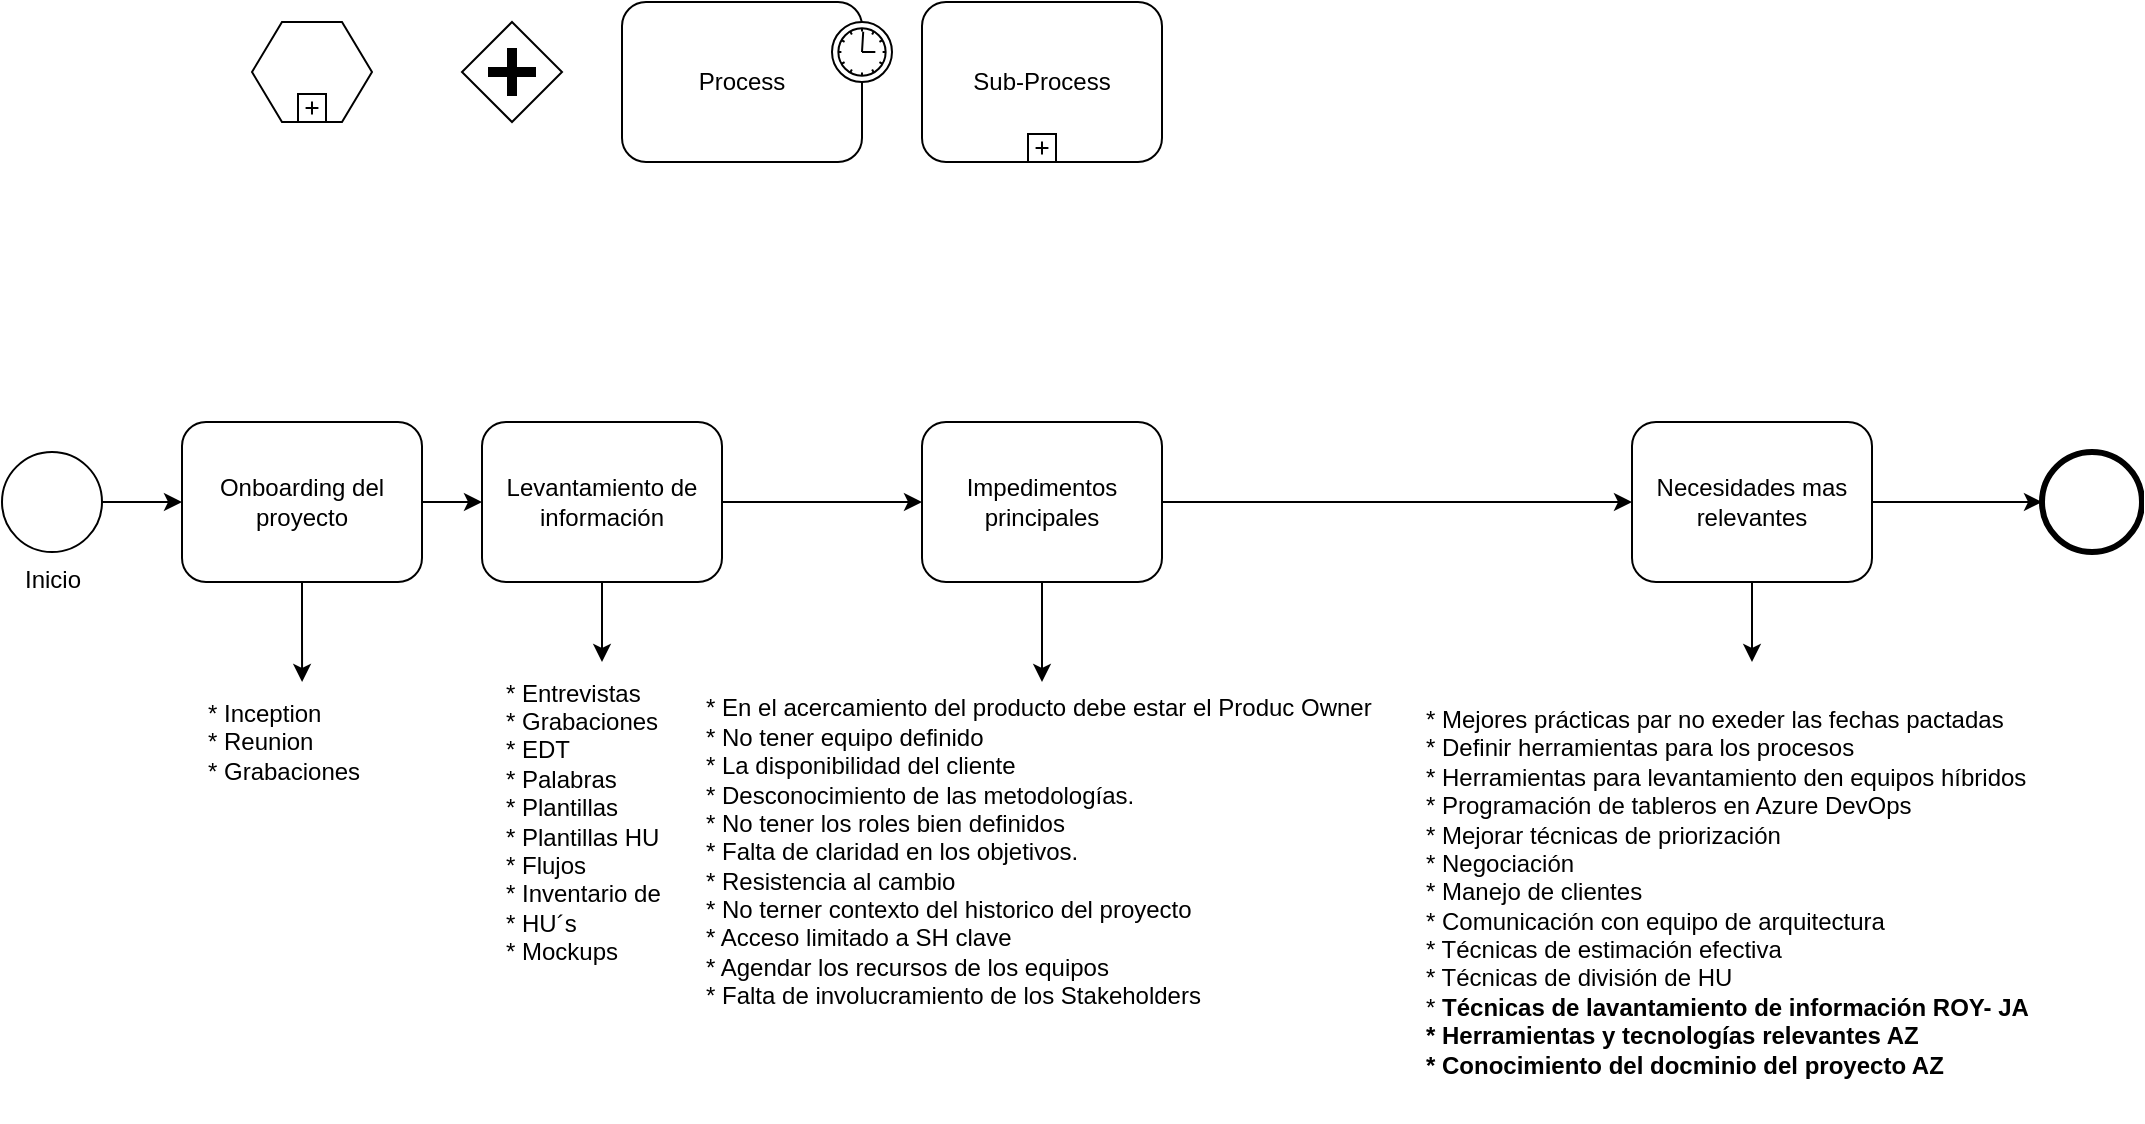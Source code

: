 <mxfile version="24.0.5" type="github">
  <diagram name="Page-1" id="2a216829-ef6e-dabb-86c1-c78162f3ba2b">
    <mxGraphModel dx="875" dy="435" grid="1" gridSize="10" guides="1" tooltips="1" connect="1" arrows="1" fold="1" page="1" pageScale="1" pageWidth="850" pageHeight="1100" background="none" math="0" shadow="0">
      <root>
        <mxCell id="0" />
        <mxCell id="1" parent="0" />
        <mxCell id="7a84cebc1def654-1" value="Inicio" style="shape=mxgraph.bpmn.shape;html=1;verticalLabelPosition=bottom;labelBackgroundColor=#ffffff;verticalAlign=top;perimeter=ellipsePerimeter;outline=standard;symbol=general;" parent="1" vertex="1">
          <mxGeometry x="180" y="265" width="50" height="50" as="geometry" />
        </mxCell>
        <mxCell id="HhnjDnrRHoJhrcMX9eX--3" value="" style="edgeStyle=orthogonalEdgeStyle;rounded=0;orthogonalLoop=1;jettySize=auto;html=1;" edge="1" parent="1" source="7a84cebc1def654-2" target="XPibh4w8N29Os2AbqoBM-4">
          <mxGeometry relative="1" as="geometry" />
        </mxCell>
        <mxCell id="7a84cebc1def654-2" value="Onboarding del proyecto" style="shape=ext;rounded=1;html=1;whiteSpace=wrap;" parent="1" vertex="1">
          <mxGeometry x="270" y="250" width="120" height="80" as="geometry" />
        </mxCell>
        <mxCell id="b9IbPptkN82zuu75mszw-3" value="" style="edgeStyle=orthogonalEdgeStyle;rounded=0;orthogonalLoop=1;jettySize=auto;html=1;" parent="1" source="7a84cebc1def654-3" target="b9IbPptkN82zuu75mszw-2" edge="1">
          <mxGeometry relative="1" as="geometry" />
        </mxCell>
        <mxCell id="7a84cebc1def654-3" value="Levantamiento de información" style="shape=ext;rounded=1;html=1;whiteSpace=wrap;" parent="1" vertex="1">
          <mxGeometry x="420" y="250" width="120" height="80" as="geometry" />
        </mxCell>
        <mxCell id="7a84cebc1def654-6" value="" style="shape=hexagon;whiteSpace=wrap;html=1;perimeter=hexagonPerimeter;" parent="1" vertex="1">
          <mxGeometry x="305" y="50" width="60" height="50" as="geometry" />
        </mxCell>
        <mxCell id="7a84cebc1def654-7" value="" style="html=1;shape=plus;" parent="7a84cebc1def654-6" vertex="1">
          <mxGeometry x="0.5" y="1" width="14" height="14" relative="1" as="geometry">
            <mxPoint x="-7" y="-14" as="offset" />
          </mxGeometry>
        </mxCell>
        <mxCell id="7a84cebc1def654-26" value="" style="shape=mxgraph.bpmn.shape;html=1;verticalLabelPosition=bottom;labelBackgroundColor=#ffffff;verticalAlign=top;perimeter=ellipsePerimeter;outline=end;symbol=general;" parent="1" vertex="1">
          <mxGeometry x="1200" y="265.0" width="50" height="50" as="geometry" />
        </mxCell>
        <mxCell id="7a84cebc1def654-36" style="edgeStyle=orthogonalEdgeStyle;rounded=0;html=1;jettySize=auto;orthogonalLoop=1;" parent="1" source="7a84cebc1def654-1" target="7a84cebc1def654-2" edge="1">
          <mxGeometry relative="1" as="geometry" />
        </mxCell>
        <mxCell id="7a84cebc1def654-39" style="edgeStyle=orthogonalEdgeStyle;rounded=0;html=1;jettySize=auto;orthogonalLoop=1;" parent="1" source="7a84cebc1def654-2" target="7a84cebc1def654-3" edge="1">
          <mxGeometry relative="1" as="geometry" />
        </mxCell>
        <mxCell id="7a84cebc1def654-47" style="edgeStyle=orthogonalEdgeStyle;rounded=0;html=1;jettySize=auto;orthogonalLoop=1;entryX=0.5;entryY=0;entryDx=0;entryDy=0;" parent="1" source="7a84cebc1def654-3" target="XPibh4w8N29Os2AbqoBM-10" edge="1">
          <mxGeometry relative="1" as="geometry">
            <mxPoint x="630" y="370" as="targetPoint" />
          </mxGeometry>
        </mxCell>
        <mxCell id="XPibh4w8N29Os2AbqoBM-4" value="* Inception&lt;div&gt;* Reunion&lt;/div&gt;&lt;div&gt;* Grabaciones&lt;/div&gt;" style="text;html=1;align=left;verticalAlign=middle;whiteSpace=wrap;rounded=0;" parent="1" vertex="1">
          <mxGeometry x="281.25" y="380" width="97.5" height="60" as="geometry" />
        </mxCell>
        <mxCell id="XPibh4w8N29Os2AbqoBM-5" value="" style="shape=mxgraph.bpmn.shape;html=1;verticalLabelPosition=bottom;labelBackgroundColor=#ffffff;verticalAlign=top;perimeter=rhombusPerimeter;background=gateway;outline=none;symbol=parallelGw;" parent="1" vertex="1">
          <mxGeometry x="410" y="50" width="50" height="50" as="geometry" />
        </mxCell>
        <mxCell id="XPibh4w8N29Os2AbqoBM-6" value="Process" style="html=1;whiteSpace=wrap;rounded=1;" parent="1" vertex="1">
          <mxGeometry x="490" y="40" width="120" height="80" as="geometry" />
        </mxCell>
        <mxCell id="XPibh4w8N29Os2AbqoBM-7" value="" style="shape=mxgraph.bpmn.timer_start;perimeter=ellipsePerimeter;html=1;labelPosition=right;labelBackgroundColor=#ffffff;align=left;" parent="XPibh4w8N29Os2AbqoBM-6" vertex="1">
          <mxGeometry x="1" width="30" height="30" relative="1" as="geometry">
            <mxPoint x="-15" y="10" as="offset" />
          </mxGeometry>
        </mxCell>
        <mxCell id="XPibh4w8N29Os2AbqoBM-8" value="Sub-Process" style="html=1;whiteSpace=wrap;rounded=1;" parent="1" vertex="1">
          <mxGeometry x="640" y="40" width="120" height="80" as="geometry" />
        </mxCell>
        <mxCell id="XPibh4w8N29Os2AbqoBM-9" value="" style="html=1;shape=plus;" parent="XPibh4w8N29Os2AbqoBM-8" vertex="1">
          <mxGeometry x="0.5" y="1" width="14" height="14" relative="1" as="geometry">
            <mxPoint x="-7" y="-14" as="offset" />
          </mxGeometry>
        </mxCell>
        <mxCell id="XPibh4w8N29Os2AbqoBM-10" value="&lt;font style=&quot;vertical-align: inherit;&quot;&gt;&lt;font style=&quot;vertical-align: inherit;&quot;&gt;&lt;font style=&quot;vertical-align: inherit;&quot;&gt;&lt;font style=&quot;vertical-align: inherit;&quot;&gt;&lt;font style=&quot;vertical-align: inherit;&quot;&gt;&lt;font style=&quot;vertical-align: inherit;&quot;&gt;* Entrevistas&lt;/font&gt;&lt;/font&gt;&lt;/font&gt;&lt;/font&gt;&lt;/font&gt;&lt;/font&gt;&lt;div&gt;&lt;font style=&quot;vertical-align: inherit;&quot;&gt;&lt;font style=&quot;vertical-align: inherit;&quot;&gt;&lt;font style=&quot;vertical-align: inherit;&quot;&gt;&lt;font style=&quot;vertical-align: inherit;&quot;&gt;&lt;font style=&quot;vertical-align: inherit;&quot;&gt;&lt;font style=&quot;vertical-align: inherit;&quot;&gt;* Grabaciones&lt;/font&gt;&lt;/font&gt;&lt;/font&gt;&lt;/font&gt;&lt;/font&gt;&lt;/font&gt;&lt;/div&gt;&lt;div&gt;&lt;font style=&quot;vertical-align: inherit;&quot;&gt;&lt;font style=&quot;vertical-align: inherit;&quot;&gt;&lt;font style=&quot;vertical-align: inherit;&quot;&gt;&lt;font style=&quot;vertical-align: inherit;&quot;&gt;&lt;font style=&quot;vertical-align: inherit;&quot;&gt;&lt;font style=&quot;vertical-align: inherit;&quot;&gt;* EDT&lt;/font&gt;&lt;/font&gt;&lt;/font&gt;&lt;/font&gt;&lt;/font&gt;&lt;/font&gt;&lt;/div&gt;&lt;div&gt;&lt;font style=&quot;vertical-align: inherit;&quot;&gt;&lt;font style=&quot;vertical-align: inherit;&quot;&gt;&lt;font style=&quot;vertical-align: inherit;&quot;&gt;&lt;font style=&quot;vertical-align: inherit;&quot;&gt;&lt;font style=&quot;vertical-align: inherit;&quot;&gt;&lt;font style=&quot;vertical-align: inherit;&quot;&gt;* Palabras&amp;nbsp;&lt;/font&gt;&lt;/font&gt;&lt;/font&gt;&lt;/font&gt;&lt;/font&gt;&lt;/font&gt;&lt;/div&gt;&lt;div&gt;&lt;font style=&quot;vertical-align: inherit;&quot;&gt;&lt;font style=&quot;vertical-align: inherit;&quot;&gt;&lt;font style=&quot;vertical-align: inherit;&quot;&gt;&lt;font style=&quot;vertical-align: inherit;&quot;&gt;&lt;font style=&quot;vertical-align: inherit;&quot;&gt;&lt;font style=&quot;vertical-align: inherit;&quot;&gt;* Plantillas&lt;/font&gt;&lt;/font&gt;&lt;/font&gt;&lt;/font&gt;&lt;/font&gt;&lt;/font&gt;&lt;/div&gt;&lt;div&gt;&lt;font style=&quot;vertical-align: inherit;&quot;&gt;&lt;font style=&quot;vertical-align: inherit;&quot;&gt;&lt;font style=&quot;vertical-align: inherit;&quot;&gt;&lt;font style=&quot;vertical-align: inherit;&quot;&gt;&lt;font style=&quot;vertical-align: inherit;&quot;&gt;&lt;font style=&quot;vertical-align: inherit;&quot;&gt;* Plantillas HU&lt;/font&gt;&lt;/font&gt;&lt;/font&gt;&lt;/font&gt;&lt;/font&gt;&lt;/font&gt;&lt;/div&gt;&lt;div&gt;&lt;font style=&quot;vertical-align: inherit;&quot;&gt;&lt;font style=&quot;vertical-align: inherit;&quot;&gt;&lt;font style=&quot;vertical-align: inherit;&quot;&gt;&lt;font style=&quot;vertical-align: inherit;&quot;&gt;&lt;font style=&quot;vertical-align: inherit;&quot;&gt;&lt;font style=&quot;vertical-align: inherit;&quot;&gt;* Flujos&lt;/font&gt;&lt;/font&gt;&lt;/font&gt;&lt;/font&gt;&lt;/font&gt;&lt;/font&gt;&lt;/div&gt;&lt;div&gt;&lt;font style=&quot;vertical-align: inherit;&quot;&gt;&lt;font style=&quot;vertical-align: inherit;&quot;&gt;&lt;font style=&quot;vertical-align: inherit;&quot;&gt;&lt;font style=&quot;vertical-align: inherit;&quot;&gt;&lt;font style=&quot;vertical-align: inherit;&quot;&gt;&lt;font style=&quot;vertical-align: inherit;&quot;&gt;* Inventario de&amp;nbsp;&amp;nbsp;&lt;/font&gt;&lt;/font&gt;&lt;/font&gt;&lt;/font&gt;&lt;/font&gt;&lt;/font&gt;&lt;/div&gt;&lt;div&gt;&lt;font style=&quot;vertical-align: inherit;&quot;&gt;&lt;font style=&quot;vertical-align: inherit;&quot;&gt;&lt;font style=&quot;vertical-align: inherit;&quot;&gt;&lt;font style=&quot;vertical-align: inherit;&quot;&gt;&lt;font style=&quot;vertical-align: inherit;&quot;&gt;&lt;font style=&quot;vertical-align: inherit;&quot;&gt;* HU´s&lt;/font&gt;&lt;/font&gt;&lt;/font&gt;&lt;/font&gt;&lt;/font&gt;&lt;/font&gt;&lt;/div&gt;&lt;div&gt;&lt;font style=&quot;vertical-align: inherit;&quot;&gt;&lt;font style=&quot;vertical-align: inherit;&quot;&gt;&lt;font style=&quot;vertical-align: inherit;&quot;&gt;&lt;font style=&quot;vertical-align: inherit;&quot;&gt;&lt;font style=&quot;vertical-align: inherit;&quot;&gt;&lt;font style=&quot;vertical-align: inherit;&quot;&gt;&lt;font style=&quot;vertical-align: inherit;&quot;&gt;&lt;font style=&quot;vertical-align: inherit;&quot;&gt;* Mockups&lt;/font&gt;&lt;/font&gt;&lt;/font&gt;&lt;/font&gt;&lt;/font&gt;&lt;/font&gt;&lt;/font&gt;&lt;/font&gt;&lt;/div&gt;" style="text;html=1;align=left;verticalAlign=middle;whiteSpace=wrap;rounded=0;" parent="1" vertex="1">
          <mxGeometry x="430" y="370" width="100" height="160" as="geometry" />
        </mxCell>
        <mxCell id="b9IbPptkN82zuu75mszw-5" style="edgeStyle=orthogonalEdgeStyle;rounded=0;orthogonalLoop=1;jettySize=auto;html=1;" parent="1" source="b9IbPptkN82zuu75mszw-2" target="b9IbPptkN82zuu75mszw-4" edge="1">
          <mxGeometry relative="1" as="geometry" />
        </mxCell>
        <mxCell id="b9IbPptkN82zuu75mszw-7" value="" style="edgeStyle=orthogonalEdgeStyle;rounded=0;orthogonalLoop=1;jettySize=auto;html=1;" parent="1" source="b9IbPptkN82zuu75mszw-2" target="b9IbPptkN82zuu75mszw-6" edge="1">
          <mxGeometry relative="1" as="geometry" />
        </mxCell>
        <mxCell id="b9IbPptkN82zuu75mszw-2" value="Impedimentos principales" style="shape=ext;rounded=1;html=1;whiteSpace=wrap;" parent="1" vertex="1">
          <mxGeometry x="640" y="250" width="120" height="80" as="geometry" />
        </mxCell>
        <mxCell id="b9IbPptkN82zuu75mszw-4" value="&lt;div&gt;&lt;span style=&quot;background-color: initial;&quot;&gt;* En el acercamiento del producto debe estar el Produc Owner&lt;/span&gt;&lt;br&gt;&lt;/div&gt;&lt;font style=&quot;vertical-align: inherit;&quot;&gt;&lt;font style=&quot;vertical-align: inherit;&quot;&gt;&lt;div&gt;&lt;span style=&quot;background-color: initial;&quot;&gt;* No tener equipo definido&lt;/span&gt;&lt;br&gt;&lt;/div&gt;&lt;/font&gt;&lt;/font&gt;&lt;div&gt;&lt;font style=&quot;vertical-align: inherit;&quot;&gt;&lt;font style=&quot;vertical-align: inherit;&quot;&gt;* La disponibilidad del cliente&lt;/font&gt;&lt;/font&gt;&lt;/div&gt;&lt;div&gt;&lt;font style=&quot;vertical-align: inherit;&quot;&gt;&lt;font style=&quot;vertical-align: inherit;&quot;&gt;* Desconocimiento de las metodologías.&lt;/font&gt;&lt;/font&gt;&lt;/div&gt;&lt;div&gt;&lt;font style=&quot;vertical-align: inherit;&quot;&gt;&lt;font style=&quot;vertical-align: inherit;&quot;&gt;* No tener los roles bien definidos&lt;/font&gt;&lt;/font&gt;&lt;/div&gt;&lt;div&gt;&lt;font style=&quot;vertical-align: inherit;&quot;&gt;&lt;font style=&quot;vertical-align: inherit;&quot;&gt;* Falta de claridad en los objetivos.&lt;/font&gt;&lt;/font&gt;&lt;/div&gt;&lt;div&gt;&lt;font style=&quot;vertical-align: inherit;&quot;&gt;&lt;font style=&quot;vertical-align: inherit;&quot;&gt;* Resistencia al cambio&lt;/font&gt;&lt;/font&gt;&lt;/div&gt;&lt;div&gt;&lt;font style=&quot;vertical-align: inherit;&quot;&gt;&lt;font style=&quot;vertical-align: inherit;&quot;&gt;* No terner contexto del historico del proyecto&amp;nbsp;&lt;/font&gt;&lt;/font&gt;&lt;/div&gt;&lt;div&gt;&lt;font style=&quot;vertical-align: inherit;&quot;&gt;&lt;font style=&quot;vertical-align: inherit;&quot;&gt;* Acceso limitado a SH clave&lt;/font&gt;&lt;/font&gt;&lt;/div&gt;&lt;div&gt;&lt;font style=&quot;vertical-align: inherit;&quot;&gt;&lt;font style=&quot;vertical-align: inherit;&quot;&gt;* Agendar los recursos de los equipos&lt;/font&gt;&lt;/font&gt;&lt;/div&gt;&lt;div&gt;&lt;font style=&quot;vertical-align: inherit;&quot;&gt;&lt;font style=&quot;vertical-align: inherit;&quot;&gt;* Falta de involucramiento de los Stakeholders&lt;/font&gt;&lt;/font&gt;&lt;/div&gt;" style="text;html=1;align=left;verticalAlign=middle;whiteSpace=wrap;rounded=0;" parent="1" vertex="1">
          <mxGeometry x="530" y="380" width="340" height="170" as="geometry" />
        </mxCell>
        <mxCell id="b9IbPptkN82zuu75mszw-9" style="edgeStyle=orthogonalEdgeStyle;rounded=0;orthogonalLoop=1;jettySize=auto;html=1;" parent="1" source="b9IbPptkN82zuu75mszw-6" target="b9IbPptkN82zuu75mszw-8" edge="1">
          <mxGeometry relative="1" as="geometry" />
        </mxCell>
        <mxCell id="b9IbPptkN82zuu75mszw-10" value="" style="edgeStyle=orthogonalEdgeStyle;rounded=0;orthogonalLoop=1;jettySize=auto;html=1;" parent="1" source="b9IbPptkN82zuu75mszw-6" target="7a84cebc1def654-26" edge="1">
          <mxGeometry relative="1" as="geometry" />
        </mxCell>
        <mxCell id="b9IbPptkN82zuu75mszw-6" value="Necesidades mas relevantes" style="shape=ext;rounded=1;html=1;whiteSpace=wrap;" parent="1" vertex="1">
          <mxGeometry x="995" y="250" width="120" height="80" as="geometry" />
        </mxCell>
        <mxCell id="b9IbPptkN82zuu75mszw-8" value="* Mejores prácticas par no exeder las fechas pactadas&lt;div&gt;* Definir herramientas para los procesos&lt;/div&gt;&lt;div&gt;* Herramientas para levantamiento den equipos híbridos&lt;/div&gt;&lt;div&gt;* Programación de tableros en Azure DevOps&lt;/div&gt;&lt;div&gt;* Mejorar técnicas de priorización&lt;/div&gt;&lt;div&gt;* Negociación&lt;/div&gt;&lt;div&gt;* Manejo de clientes&lt;/div&gt;&lt;div&gt;* Comunicación con equipo de arquitectura&lt;/div&gt;&lt;div&gt;* Técnicas de estimación efectiva&lt;/div&gt;&lt;div&gt;* Técnicas de división de HU&lt;/div&gt;&lt;div&gt;* &lt;b&gt;Técnicas de lavantamiento de información&amp;nbsp;&lt;span style=&quot;background-color: initial;&quot;&gt;ROY- JA&lt;/span&gt;&lt;/b&gt;&lt;/div&gt;&lt;div&gt;&lt;b&gt;* Herramientas y tecnologías relevantes AZ&lt;/b&gt;&lt;/div&gt;&lt;div&gt;&lt;b&gt;* Conocimiento del docminio del proyecto AZ&lt;/b&gt;&lt;/div&gt;" style="text;html=1;align=left;verticalAlign=middle;whiteSpace=wrap;rounded=0;" parent="1" vertex="1">
          <mxGeometry x="890" y="370" width="330" height="230" as="geometry" />
        </mxCell>
      </root>
    </mxGraphModel>
  </diagram>
</mxfile>
